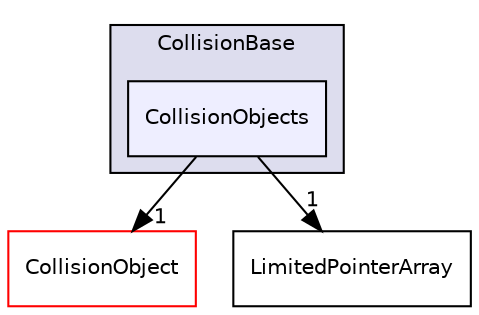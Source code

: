 digraph "C:/HAL/PG関係/03_作成プログラム/03_HAL授業/就職作品/Project/source/04_Tool/Component/Collision/CollisionBase/CollisionObjects" {
  compound=true
  node [ fontsize="10", fontname="Helvetica"];
  edge [ labelfontsize="10", labelfontname="Helvetica"];
  subgraph clusterdir_16088d20f672adab33d77e328fa8d697 {
    graph [ bgcolor="#ddddee", pencolor="black", label="CollisionBase" fontname="Helvetica", fontsize="10", URL="dir_16088d20f672adab33d77e328fa8d697.html"]
  dir_822b7c35c9e722a87120488bfc55b1ce [shape=box, label="CollisionObjects", style="filled", fillcolor="#eeeeff", pencolor="black", URL="dir_822b7c35c9e722a87120488bfc55b1ce.html"];
  }
  dir_670061c1b346060f38c8fe32f58c16bd [shape=box label="CollisionObject" fillcolor="white" style="filled" color="red" URL="dir_670061c1b346060f38c8fe32f58c16bd.html"];
  dir_5bd2ec70fcc9e1658554bd6ee53be39a [shape=box label="LimitedPointerArray" URL="dir_5bd2ec70fcc9e1658554bd6ee53be39a.html"];
  dir_822b7c35c9e722a87120488bfc55b1ce->dir_670061c1b346060f38c8fe32f58c16bd [headlabel="1", labeldistance=1.5 headhref="dir_000094_000084.html"];
  dir_822b7c35c9e722a87120488bfc55b1ce->dir_5bd2ec70fcc9e1658554bd6ee53be39a [headlabel="1", labeldistance=1.5 headhref="dir_000094_000136.html"];
}
